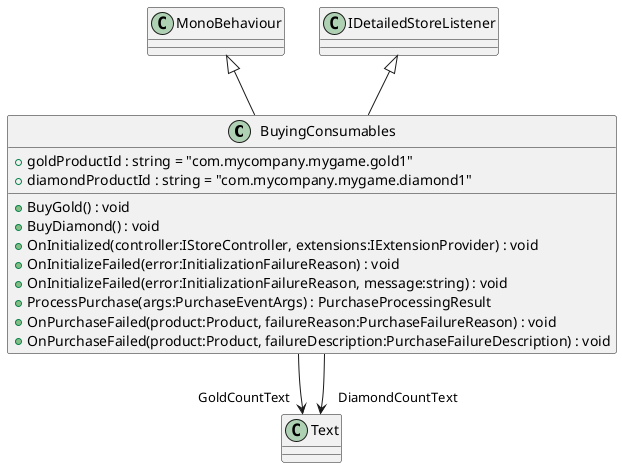 @startuml
class BuyingConsumables {
    + goldProductId : string = "com.mycompany.mygame.gold1"
    + diamondProductId : string = "com.mycompany.mygame.diamond1"
    + BuyGold() : void
    + BuyDiamond() : void
    + OnInitialized(controller:IStoreController, extensions:IExtensionProvider) : void
    + OnInitializeFailed(error:InitializationFailureReason) : void
    + OnInitializeFailed(error:InitializationFailureReason, message:string) : void
    + ProcessPurchase(args:PurchaseEventArgs) : PurchaseProcessingResult
    + OnPurchaseFailed(product:Product, failureReason:PurchaseFailureReason) : void
    + OnPurchaseFailed(product:Product, failureDescription:PurchaseFailureDescription) : void
}
MonoBehaviour <|-- BuyingConsumables
IDetailedStoreListener <|-- BuyingConsumables
BuyingConsumables --> "GoldCountText" Text
BuyingConsumables --> "DiamondCountText" Text
@enduml

